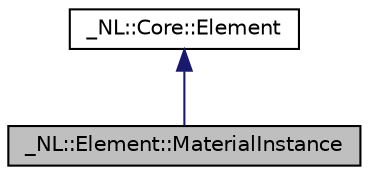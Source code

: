 digraph "_NL::Element::MaterialInstance"
{
  edge [fontname="Helvetica",fontsize="10",labelfontname="Helvetica",labelfontsize="10"];
  node [fontname="Helvetica",fontsize="10",shape=record];
  Node0 [label="_NL::Element::MaterialInstance",height=0.2,width=0.4,color="black", fillcolor="grey75", style="filled", fontcolor="black"];
  Node1 -> Node0 [dir="back",color="midnightblue",fontsize="10",style="solid",fontname="Helvetica"];
  Node1 [label="_NL::Core::Element",height=0.2,width=0.4,color="black", fillcolor="white", style="filled",URL="$class___n_l_1_1_core_1_1_element.html"];
}

